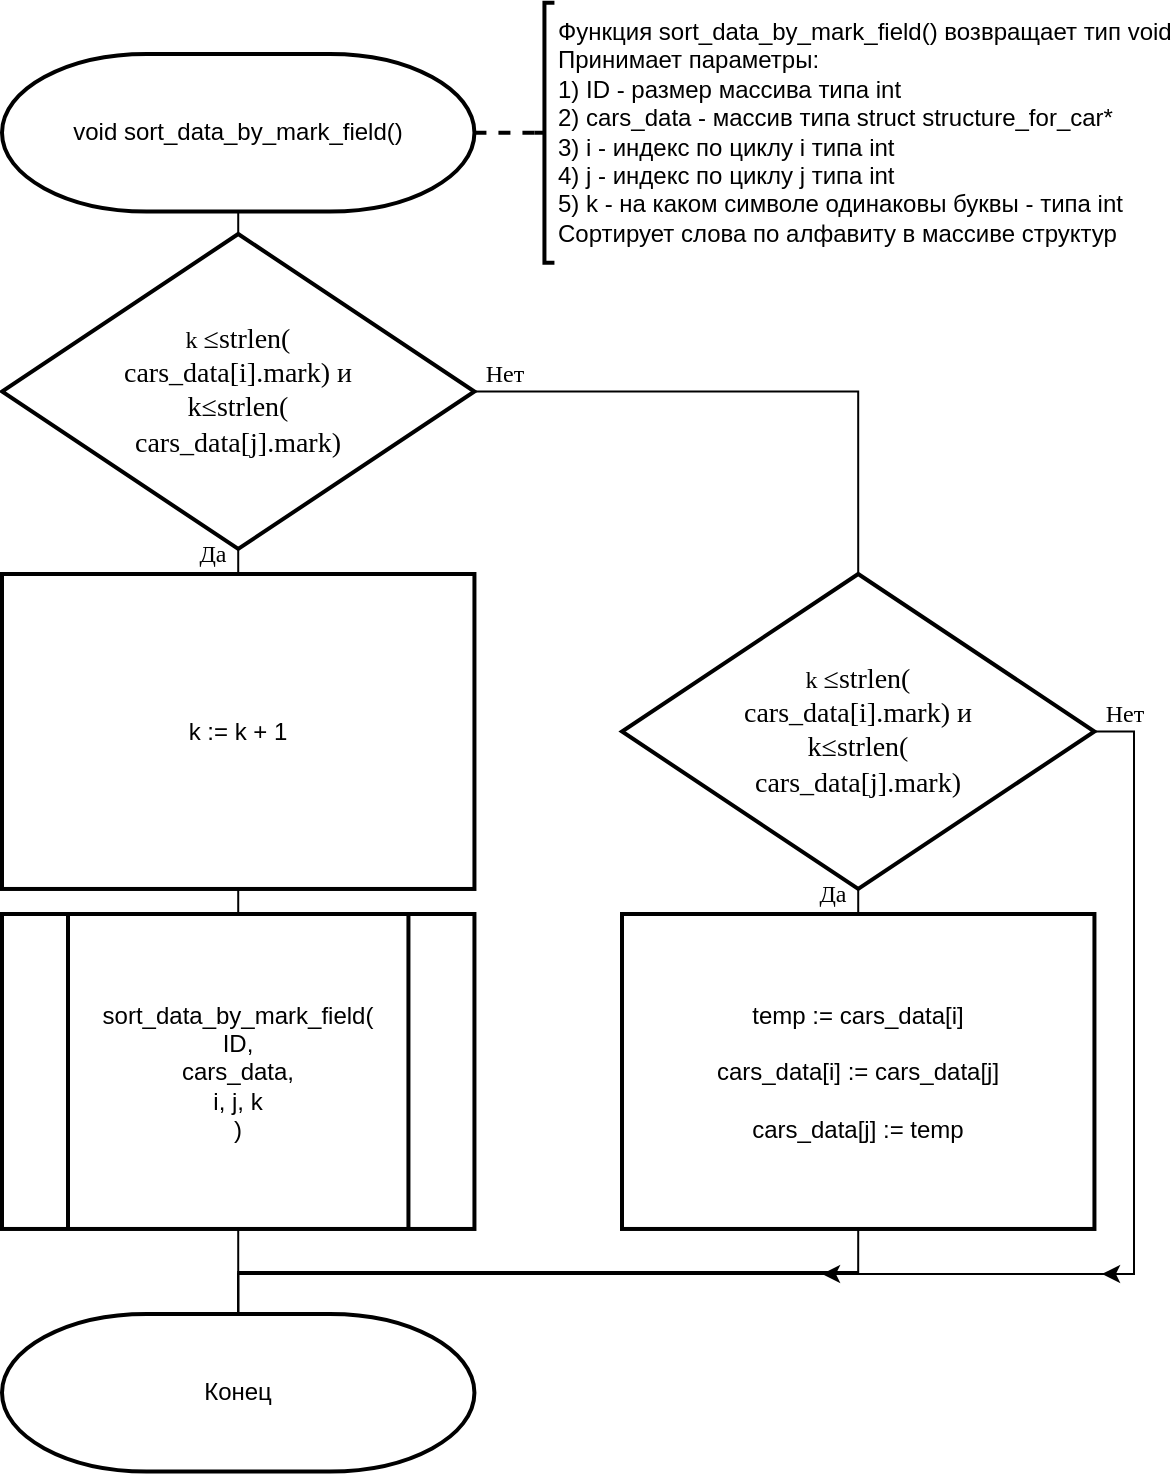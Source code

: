 <mxfile version="13.0.3" type="device"><diagram id="KjOwdeIBwYqVsY41RJkW" name="Страница 1"><mxGraphModel dx="710" dy="412" grid="1" gridSize="10" guides="1" tooltips="1" connect="1" arrows="1" fold="1" page="1" pageScale="1" pageWidth="827" pageHeight="1169" math="0" shadow="0"><root><mxCell id="0"/><mxCell id="1" parent="0"/><mxCell id="ayZMO9KJr8_Db7cQIRfQ-8" style="edgeStyle=orthogonalEdgeStyle;rounded=0;orthogonalLoop=1;jettySize=auto;html=1;exitX=0.5;exitY=1;exitDx=0;exitDy=0;exitPerimeter=0;entryX=0.5;entryY=0;entryDx=0;entryDy=0;entryPerimeter=0;endArrow=none;endFill=0;" parent="1" source="ayZMO9KJr8_Db7cQIRfQ-1" target="ayZMO9KJr8_Db7cQIRfQ-2" edge="1"><mxGeometry relative="1" as="geometry"/></mxCell><mxCell id="ayZMO9KJr8_Db7cQIRfQ-1" value="void sort_data_by_mark_field()" style="strokeWidth=2;html=1;shape=mxgraph.flowchart.terminator;whiteSpace=wrap;" parent="1" vertex="1"><mxGeometry x="80" y="150" width="236.22" height="78.74" as="geometry"/></mxCell><mxCell id="ayZMO9KJr8_Db7cQIRfQ-9" style="edgeStyle=orthogonalEdgeStyle;rounded=0;orthogonalLoop=1;jettySize=auto;html=1;exitX=0.5;exitY=1;exitDx=0;exitDy=0;exitPerimeter=0;entryX=0.5;entryY=0;entryDx=0;entryDy=0;endArrow=none;endFill=0;" parent="1" source="ayZMO9KJr8_Db7cQIRfQ-2" target="ayZMO9KJr8_Db7cQIRfQ-3" edge="1"><mxGeometry relative="1" as="geometry"/></mxCell><mxCell id="i7g_c77ZgV-ymHloNJz0-2" style="edgeStyle=orthogonalEdgeStyle;rounded=0;orthogonalLoop=1;jettySize=auto;html=1;exitX=1;exitY=0.5;exitDx=0;exitDy=0;exitPerimeter=0;entryX=0.5;entryY=0;entryDx=0;entryDy=0;entryPerimeter=0;endArrow=none;endFill=0;" edge="1" parent="1" source="ayZMO9KJr8_Db7cQIRfQ-2" target="i7g_c77ZgV-ymHloNJz0-1"><mxGeometry relative="1" as="geometry"/></mxCell><mxCell id="ayZMO9KJr8_Db7cQIRfQ-2" value="&lt;font face=&quot;Times New Roman&quot;&gt;k&amp;nbsp;&lt;span style=&quot;font-size: 14px ; text-align: left ; background-color: rgb(255 , 255 , 255)&quot;&gt;≤strlen(&lt;br&gt;cars_data[i].mark) и&lt;br&gt;k&lt;/span&gt;&lt;span style=&quot;font-size: 14px ; text-align: left ; background-color: rgb(255 , 255 , 255)&quot;&gt;≤strlen(&lt;br&gt;cars_data[j].mark)&lt;/span&gt;&lt;/font&gt;&lt;span style=&quot;font-family: &amp;#34;arial&amp;#34; , sans-serif ; font-size: 14px ; text-align: left ; background-color: rgb(255 , 255 , 255)&quot;&gt;&lt;br&gt;&lt;/span&gt;" style="strokeWidth=2;html=1;shape=mxgraph.flowchart.decision;whiteSpace=wrap;" parent="1" vertex="1"><mxGeometry x="80" y="240" width="236.22" height="157.48" as="geometry"/></mxCell><mxCell id="ayZMO9KJr8_Db7cQIRfQ-10" style="edgeStyle=orthogonalEdgeStyle;rounded=0;orthogonalLoop=1;jettySize=auto;html=1;exitX=0.5;exitY=1;exitDx=0;exitDy=0;entryX=0.5;entryY=0;entryDx=0;entryDy=0;endArrow=none;endFill=0;" parent="1" source="ayZMO9KJr8_Db7cQIRfQ-3" target="ayZMO9KJr8_Db7cQIRfQ-4" edge="1"><mxGeometry relative="1" as="geometry"/></mxCell><mxCell id="ayZMO9KJr8_Db7cQIRfQ-3" value="k := k + 1" style="rounded=0;whiteSpace=wrap;html=1;absoluteArcSize=1;arcSize=14;strokeWidth=2;" parent="1" vertex="1"><mxGeometry x="80" y="410" width="236.22" height="157.48" as="geometry"/></mxCell><mxCell id="ayZMO9KJr8_Db7cQIRfQ-11" style="edgeStyle=orthogonalEdgeStyle;rounded=0;orthogonalLoop=1;jettySize=auto;html=1;exitX=0.5;exitY=1;exitDx=0;exitDy=0;entryX=0.5;entryY=0;entryDx=0;entryDy=0;entryPerimeter=0;endArrow=none;endFill=0;" parent="1" source="ayZMO9KJr8_Db7cQIRfQ-4" target="ayZMO9KJr8_Db7cQIRfQ-7" edge="1"><mxGeometry relative="1" as="geometry"/></mxCell><mxCell id="ayZMO9KJr8_Db7cQIRfQ-4" value="sort_data_by_mark_field(&lt;br&gt;ID,&lt;br&gt;cars_data,&lt;br&gt;i, j, k&lt;br&gt;)" style="verticalLabelPosition=middle;verticalAlign=middle;html=1;shape=process;whiteSpace=wrap;rounded=0;size=0.14;arcSize=6;strokeWidth=2;labelPosition=center;align=center;" parent="1" vertex="1"><mxGeometry x="80" y="580" width="236.22" height="157.48" as="geometry"/></mxCell><mxCell id="i7g_c77ZgV-ymHloNJz0-4" style="edgeStyle=orthogonalEdgeStyle;rounded=0;orthogonalLoop=1;jettySize=auto;html=1;exitX=0.5;exitY=1;exitDx=0;exitDy=0;entryX=0.5;entryY=0;entryDx=0;entryDy=0;entryPerimeter=0;endArrow=none;endFill=0;" edge="1" parent="1" source="ayZMO9KJr8_Db7cQIRfQ-5" target="ayZMO9KJr8_Db7cQIRfQ-7"><mxGeometry relative="1" as="geometry"><Array as="points"><mxPoint x="508" y="759"/><mxPoint x="198" y="759"/></Array></mxGeometry></mxCell><mxCell id="ayZMO9KJr8_Db7cQIRfQ-5" value="temp := cars_data[i]&lt;br&gt;&lt;br&gt;cars_data[i] := cars_data[j]&lt;br&gt;&lt;br&gt;cars_data[j] := temp" style="rounded=0;whiteSpace=wrap;html=1;absoluteArcSize=1;arcSize=14;strokeWidth=2;" parent="1" vertex="1"><mxGeometry x="390" y="580" width="236.22" height="157.48" as="geometry"/></mxCell><mxCell id="ayZMO9KJr8_Db7cQIRfQ-7" value="Конец" style="strokeWidth=2;html=1;shape=mxgraph.flowchart.terminator;whiteSpace=wrap;" parent="1" vertex="1"><mxGeometry x="80" y="780" width="236.22" height="78.74" as="geometry"/></mxCell><mxCell id="ayZMO9KJr8_Db7cQIRfQ-14" value="&lt;font face=&quot;Times New Roman&quot;&gt;Нет&lt;/font&gt;" style="text;html=1;align=center;verticalAlign=middle;resizable=0;points=[];autosize=1;" parent="1" vertex="1"><mxGeometry x="316.22" y="300" width="30" height="20" as="geometry"/></mxCell><mxCell id="ayZMO9KJr8_Db7cQIRfQ-15" value="&lt;font face=&quot;Times New Roman&quot;&gt;Да&lt;/font&gt;" style="text;html=1;align=center;verticalAlign=middle;resizable=0;points=[];autosize=1;" parent="1" vertex="1"><mxGeometry x="170" y="390" width="30" height="20" as="geometry"/></mxCell><mxCell id="ayZMO9KJr8_Db7cQIRfQ-16" value="" style="endArrow=classic;html=1;" parent="1" edge="1"><mxGeometry width="50" height="50" relative="1" as="geometry"><mxPoint x="640" y="760" as="sourcePoint"/><mxPoint x="630" y="760" as="targetPoint"/></mxGeometry></mxCell><mxCell id="ayZMO9KJr8_Db7cQIRfQ-18" style="edgeStyle=orthogonalEdgeStyle;rounded=0;orthogonalLoop=1;jettySize=auto;html=1;exitX=0;exitY=0.5;exitDx=0;exitDy=0;exitPerimeter=0;entryX=1;entryY=0.5;entryDx=0;entryDy=0;entryPerimeter=0;endArrow=none;endFill=0;dashed=1;strokeWidth=2;" parent="1" source="ayZMO9KJr8_Db7cQIRfQ-17" target="ayZMO9KJr8_Db7cQIRfQ-1" edge="1"><mxGeometry relative="1" as="geometry"/></mxCell><mxCell id="ayZMO9KJr8_Db7cQIRfQ-17" value="Функция&amp;nbsp;&lt;span style=&quot;text-align: center&quot;&gt;sort_data_by_mark_field() возвращает тип void&lt;br&gt;Принимает параметры:&lt;br&gt;1) ID - размер массива типа int&lt;br&gt;2) cars_data - массив типа struct structure_for_car*&lt;br&gt;3) i - индекс по циклу i типа int&lt;br&gt;&lt;/span&gt;&lt;span style=&quot;text-align: center&quot;&gt;4) j - индекс по циклу j типа int&lt;br&gt;&lt;/span&gt;&lt;span style=&quot;text-align: center&quot;&gt;5) k - на каком символе одинаковы буквы - типа int&lt;br&gt;&lt;/span&gt;&lt;span style=&quot;text-align: center&quot;&gt;Сортирует слова по алфавиту в массиве структур&lt;br&gt;&lt;/span&gt;" style="strokeWidth=2;html=1;shape=mxgraph.flowchart.annotation_2;align=left;labelPosition=right;pointerEvents=1;rounded=0;" parent="1" vertex="1"><mxGeometry x="346.22" y="124.37" width="10" height="130" as="geometry"/></mxCell><mxCell id="i7g_c77ZgV-ymHloNJz0-3" style="edgeStyle=orthogonalEdgeStyle;rounded=0;orthogonalLoop=1;jettySize=auto;html=1;exitX=0.5;exitY=1;exitDx=0;exitDy=0;exitPerimeter=0;entryX=0.5;entryY=0;entryDx=0;entryDy=0;endArrow=none;endFill=0;" edge="1" parent="1" source="i7g_c77ZgV-ymHloNJz0-1" target="ayZMO9KJr8_Db7cQIRfQ-5"><mxGeometry relative="1" as="geometry"/></mxCell><mxCell id="i7g_c77ZgV-ymHloNJz0-5" style="edgeStyle=orthogonalEdgeStyle;rounded=0;orthogonalLoop=1;jettySize=auto;html=1;exitX=1;exitY=0.5;exitDx=0;exitDy=0;exitPerimeter=0;entryX=0.5;entryY=0;entryDx=0;entryDy=0;entryPerimeter=0;endArrow=none;endFill=0;strokeWidth=1;" edge="1" parent="1" source="i7g_c77ZgV-ymHloNJz0-1" target="ayZMO9KJr8_Db7cQIRfQ-7"><mxGeometry relative="1" as="geometry"><Array as="points"><mxPoint x="646" y="489"/><mxPoint x="646" y="760"/><mxPoint x="198" y="760"/></Array></mxGeometry></mxCell><mxCell id="i7g_c77ZgV-ymHloNJz0-1" value="&lt;font face=&quot;Times New Roman&quot;&gt;k&amp;nbsp;&lt;span style=&quot;font-size: 14px ; text-align: left ; background-color: rgb(255 , 255 , 255)&quot;&gt;≤strlen(&lt;br&gt;cars_data[i].mark) и&lt;br&gt;k&lt;/span&gt;&lt;span style=&quot;font-size: 14px ; text-align: left ; background-color: rgb(255 , 255 , 255)&quot;&gt;≤strlen(&lt;br&gt;cars_data[j].mark)&lt;/span&gt;&lt;/font&gt;&lt;span style=&quot;font-family: &amp;#34;arial&amp;#34; , sans-serif ; font-size: 14px ; text-align: left ; background-color: rgb(255 , 255 , 255)&quot;&gt;&lt;br&gt;&lt;/span&gt;" style="strokeWidth=2;html=1;shape=mxgraph.flowchart.decision;whiteSpace=wrap;" vertex="1" parent="1"><mxGeometry x="390" y="410" width="236.22" height="157.48" as="geometry"/></mxCell><mxCell id="i7g_c77ZgV-ymHloNJz0-6" value="" style="endArrow=classic;html=1;" edge="1" parent="1"><mxGeometry width="50" height="50" relative="1" as="geometry"><mxPoint x="510" y="760" as="sourcePoint"/><mxPoint x="490" y="760" as="targetPoint"/></mxGeometry></mxCell><mxCell id="i7g_c77ZgV-ymHloNJz0-7" value="&lt;font face=&quot;Times New Roman&quot;&gt;Нет&lt;/font&gt;" style="text;html=1;align=center;verticalAlign=middle;resizable=0;points=[];autosize=1;" vertex="1" parent="1"><mxGeometry x="626.22" y="470" width="30" height="20" as="geometry"/></mxCell><mxCell id="i7g_c77ZgV-ymHloNJz0-8" value="&lt;font face=&quot;Times New Roman&quot;&gt;Да&lt;/font&gt;" style="text;html=1;align=center;verticalAlign=middle;resizable=0;points=[];autosize=1;" vertex="1" parent="1"><mxGeometry x="480" y="560" width="30" height="20" as="geometry"/></mxCell></root></mxGraphModel></diagram></mxfile>